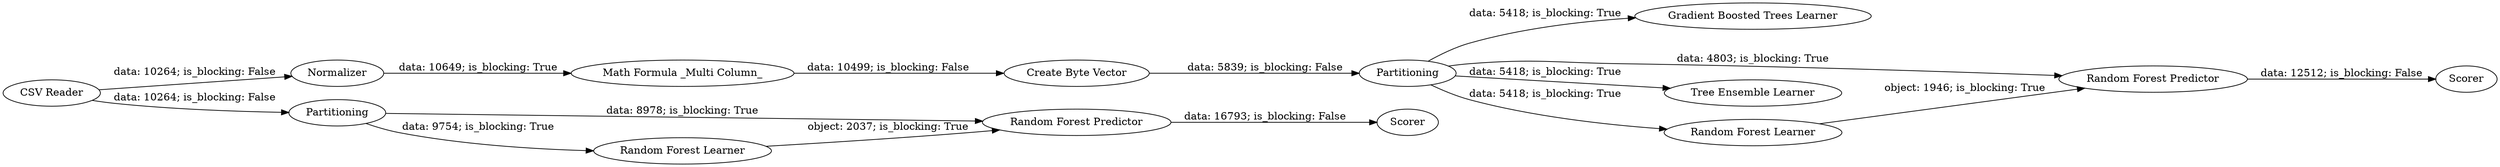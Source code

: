 digraph {
	"-7922405633413775644_12" [label=Scorer]
	"-7922405633413775644_42" [label="Gradient Boosted Trees Learner"]
	"-7922405633413775644_11" [label="Random Forest Predictor"]
	"-7922405633413775644_37" [label="Random Forest Predictor"]
	"-7922405633413775644_35" [label="Math Formula _Multi Column_"]
	"-7922405633413775644_36" [label=Normalizer]
	"-7922405633413775644_39" [label=Scorer]
	"-7922405633413775644_41" [label="Tree Ensemble Learner"]
	"-7922405633413775644_9" [label=Partitioning]
	"-7922405633413775644_34" [label="CSV Reader"]
	"-7922405633413775644_10" [label="Random Forest Learner"]
	"-7922405633413775644_31" [label="Create Byte Vector"]
	"-7922405633413775644_40" [label="Random Forest Learner"]
	"-7922405633413775644_38" [label=Partitioning]
	"-7922405633413775644_38" -> "-7922405633413775644_37" [label="data: 8978; is_blocking: True"]
	"-7922405633413775644_36" -> "-7922405633413775644_35" [label="data: 10649; is_blocking: True"]
	"-7922405633413775644_37" -> "-7922405633413775644_39" [label="data: 16793; is_blocking: False"]
	"-7922405633413775644_9" -> "-7922405633413775644_41" [label="data: 5418; is_blocking: True"]
	"-7922405633413775644_11" -> "-7922405633413775644_12" [label="data: 12512; is_blocking: False"]
	"-7922405633413775644_38" -> "-7922405633413775644_40" [label="data: 9754; is_blocking: True"]
	"-7922405633413775644_9" -> "-7922405633413775644_10" [label="data: 5418; is_blocking: True"]
	"-7922405633413775644_34" -> "-7922405633413775644_38" [label="data: 10264; is_blocking: False"]
	"-7922405633413775644_31" -> "-7922405633413775644_9" [label="data: 5839; is_blocking: False"]
	"-7922405633413775644_9" -> "-7922405633413775644_42" [label="data: 5418; is_blocking: True"]
	"-7922405633413775644_35" -> "-7922405633413775644_31" [label="data: 10499; is_blocking: False"]
	"-7922405633413775644_9" -> "-7922405633413775644_11" [label="data: 4803; is_blocking: True"]
	"-7922405633413775644_34" -> "-7922405633413775644_36" [label="data: 10264; is_blocking: False"]
	"-7922405633413775644_40" -> "-7922405633413775644_37" [label="object: 2037; is_blocking: True"]
	"-7922405633413775644_10" -> "-7922405633413775644_11" [label="object: 1946; is_blocking: True"]
	rankdir=LR
}
